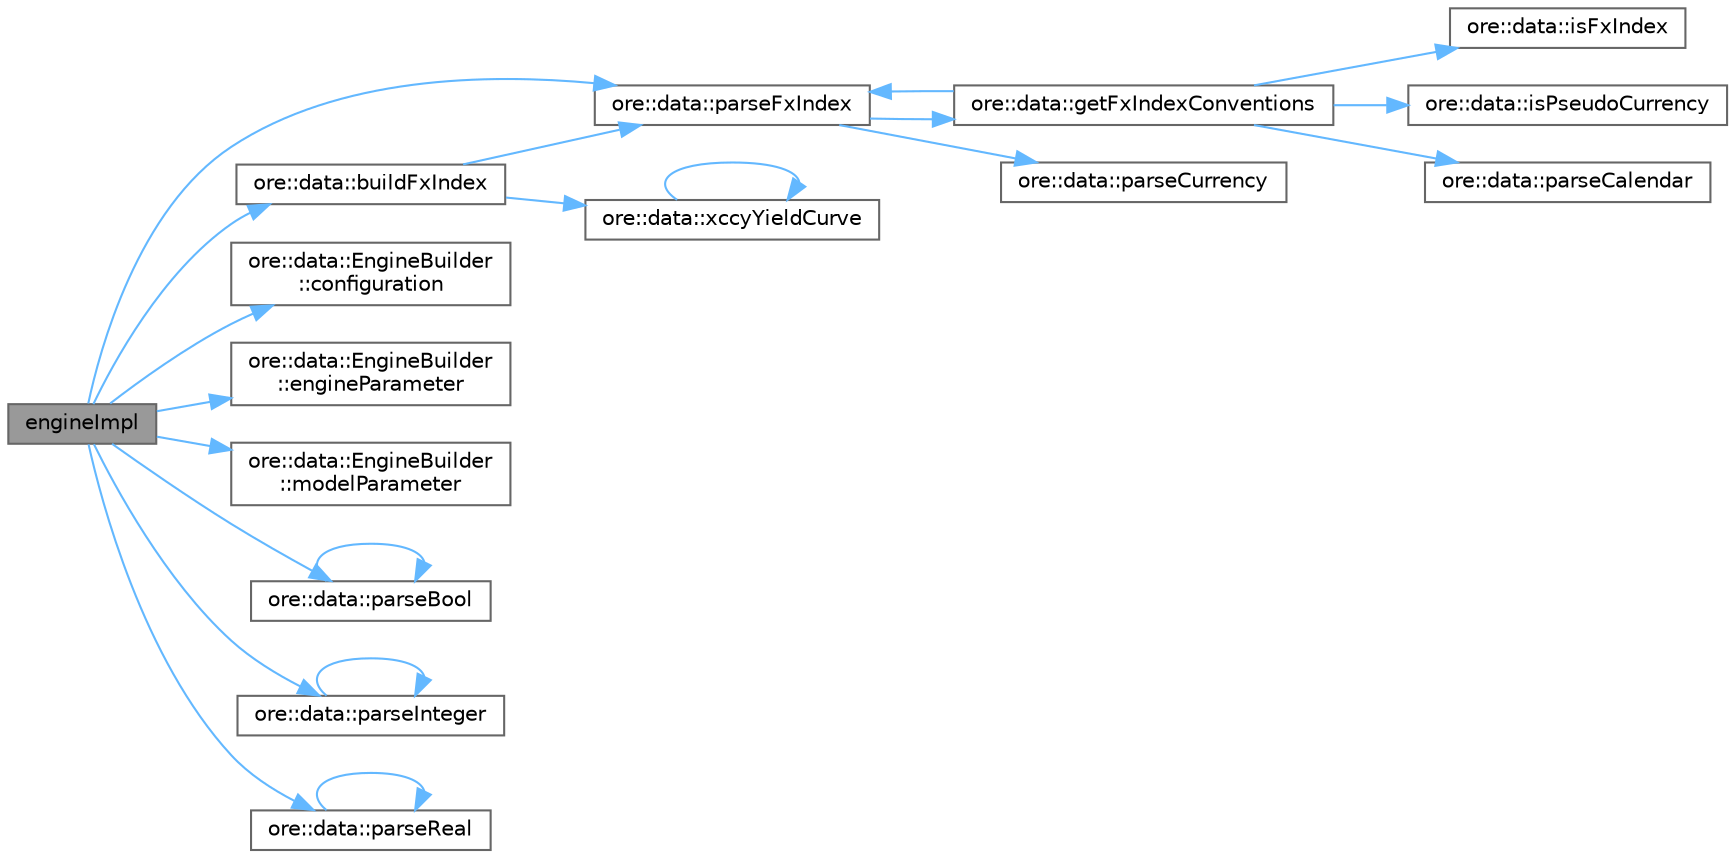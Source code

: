 digraph "engineImpl"
{
 // INTERACTIVE_SVG=YES
 // LATEX_PDF_SIZE
  bgcolor="transparent";
  edge [fontname=Helvetica,fontsize=10,labelfontname=Helvetica,labelfontsize=10];
  node [fontname=Helvetica,fontsize=10,shape=box,height=0.2,width=0.4];
  rankdir="LR";
  Node1 [label="engineImpl",height=0.2,width=0.4,color="gray40", fillcolor="grey60", style="filled", fontcolor="black",tooltip=" "];
  Node1 -> Node2 [color="steelblue1",style="solid"];
  Node2 [label="ore::data::buildFxIndex",height=0.2,width=0.4,color="grey40", fillcolor="white", style="filled",URL="$namespaceore_1_1data.html#ae313b95f8a3ab32f9ef5fbb83ac3254f",tooltip=" "];
  Node2 -> Node3 [color="steelblue1",style="solid"];
  Node3 [label="ore::data::parseFxIndex",height=0.2,width=0.4,color="grey40", fillcolor="white", style="filled",URL="$group__utilities.html#ga4c161c978377952d86a509a855e564b6",tooltip="Convert std::string to QuantExt::FxIndex."];
  Node3 -> Node4 [color="steelblue1",style="solid"];
  Node4 [label="ore::data::getFxIndexConventions",height=0.2,width=0.4,color="grey40", fillcolor="white", style="filled",URL="$namespaceore_1_1data.html#a924eb5d1881d31c82ac8abbdc15a5027",tooltip=" "];
  Node4 -> Node5 [color="steelblue1",style="solid"];
  Node5 [label="ore::data::isFxIndex",height=0.2,width=0.4,color="grey40", fillcolor="white", style="filled",URL="$namespaceore_1_1data.html#a123e19b0fac4f5124a8c26bad300de0e",tooltip=" "];
  Node4 -> Node6 [color="steelblue1",style="solid"];
  Node6 [label="ore::data::isPseudoCurrency",height=0.2,width=0.4,color="grey40", fillcolor="white", style="filled",URL="$group__utilities.html#gac0cf10eef45b9d706e29e7eb2ddddc90",tooltip="check for pseudo currency = precious metal or crypto currency *‍/"];
  Node4 -> Node7 [color="steelblue1",style="solid"];
  Node7 [label="ore::data::parseCalendar",height=0.2,width=0.4,color="grey40", fillcolor="white", style="filled",URL="$group__utilities.html#ga0f72d6fcccae10a674bdcd5095200f14",tooltip="Convert text to QuantLib::Calendar."];
  Node4 -> Node3 [color="steelblue1",style="solid"];
  Node3 -> Node8 [color="steelblue1",style="solid"];
  Node8 [label="ore::data::parseCurrency",height=0.2,width=0.4,color="grey40", fillcolor="white", style="filled",URL="$group__utilities.html#ga6e9e781a58e78200301c76161589fc7b",tooltip="Convert text to QuantLib::Currency."];
  Node2 -> Node9 [color="steelblue1",style="solid"];
  Node9 [label="ore::data::xccyYieldCurve",height=0.2,width=0.4,color="grey40", fillcolor="white", style="filled",URL="$namespaceore_1_1data.html#a02864b97f8a5f61c74d6b78ca65d7c30",tooltip=" "];
  Node9 -> Node9 [color="steelblue1",style="solid"];
  Node1 -> Node10 [color="steelblue1",style="solid"];
  Node10 [label="ore::data::EngineBuilder\l::configuration",height=0.2,width=0.4,color="grey40", fillcolor="white", style="filled",URL="$classore_1_1data_1_1_engine_builder.html#aaacbfbb4007edcf8c34df2f37f8ebae5",tooltip="Return a configuration (or the default one if key not found)"];
  Node1 -> Node11 [color="steelblue1",style="solid"];
  Node11 [label="ore::data::EngineBuilder\l::engineParameter",height=0.2,width=0.4,color="grey40", fillcolor="white", style="filled",URL="$classore_1_1data_1_1_engine_builder.html#a9d7654707f3b935dcf6a7b19df70c085",tooltip=" "];
  Node1 -> Node12 [color="steelblue1",style="solid"];
  Node12 [label="ore::data::EngineBuilder\l::modelParameter",height=0.2,width=0.4,color="grey40", fillcolor="white", style="filled",URL="$classore_1_1data_1_1_engine_builder.html#a71eb734e0723ecb94e47fdb853e56359",tooltip=" "];
  Node1 -> Node13 [color="steelblue1",style="solid"];
  Node13 [label="ore::data::parseBool",height=0.2,width=0.4,color="grey40", fillcolor="white", style="filled",URL="$group__utilities.html#ga94621f11193864fa1338296232dc5be9",tooltip="Convert text to bool."];
  Node13 -> Node13 [color="steelblue1",style="solid"];
  Node1 -> Node3 [color="steelblue1",style="solid"];
  Node1 -> Node14 [color="steelblue1",style="solid"];
  Node14 [label="ore::data::parseInteger",height=0.2,width=0.4,color="grey40", fillcolor="white", style="filled",URL="$group__utilities.html#gaecd67eda4fb5f4859bb8f6d383547721",tooltip="Convert text to QuantLib::Integer."];
  Node14 -> Node14 [color="steelblue1",style="solid"];
  Node1 -> Node15 [color="steelblue1",style="solid"];
  Node15 [label="ore::data::parseReal",height=0.2,width=0.4,color="grey40", fillcolor="white", style="filled",URL="$group__utilities.html#gad1db2a68f9a73667c3b4084d63955bdd",tooltip="Convert text to Real."];
  Node15 -> Node15 [color="steelblue1",style="solid"];
}
